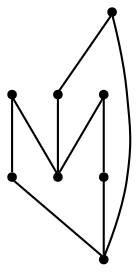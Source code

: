 graph {
  node [shape=point,comment="{\"directed\":false,\"doi\":\"10.1007/978-3-319-73915-1_14\",\"figure\":\"2\"}"]

  v0 [pos="829.6405020644182,339.451002746821"]
  v1 [pos="788.9006746137256,402.40607130006765"]
  v2 [pos="775.9402740837919,465.36546381272404"]
  v3 [pos="1124.0581826034313,498.6953059953523"]
  v4 [pos="925.9266564383429,235.75673321164936"]
  v5 [pos="1092.5782277147428,544.9855806325616"]
  v6 [pos="1042.5827245376138,604.2357790232445"]
  v7 [pos="962.9575622499701,699.7833275044666"]

  v2 -- v3 [id="-2",pos="775.9402740837919,465.36546381272404 774.7067223688703,473.3874259201723 774.7067223688703,473.3874259201723 774.7067223688703,473.3874259201723 773.4731706539487,481.41358481175365 771.0019339769551,497.46180119224084 764.8301693320319,508.2633697361874 758.6582775102735,519.0649700739532 748.7817244734351,524.6199543689977 739.2177085095819,516.9063287200534 729.6494957101607,509.1885062869759 720.3897503249921,488.2021057037288 721.6232384514959,471.5371528185955 722.8609234135679,454.8721999334621 734.5877722285799,442.52872654026174 760.508573288447,435.4318373959635 786.4335711838822,428.33078326135137 826.5565909829054,426.48051015977455 850.6229630174486,432.03549445481906 874.6976015462925,437.59047874986345 882.7197255578069,450.5507204415292 892.5963421830629,462.8941938347296 902.4686983843333,475.24186401206305 914.1997440349132,486.9685691067981 935.8032094751812,497.46180119224084 957.4024780798812,507.95083649355047 988.8824965569876,517.2105319820625 1028.6971761185935,519.6817383724185 1068.5077224330491,522.1487479786416 1116.6486058196008,517.8273002805279 1144.4238994932098,507.02986493307594 1172.1991931668185,496.22409960499624 1179.6086427738135,478.94241021521674 1179.9170465996483,459.81041593004124 1180.2212535899152,440.67845343868487 1173.4326812933225,419.6920210616187 1163.2519212662173,413.520300261928 1153.066964403544,407.3485476684182 1139.4856229747904,415.987309868151 1132.3886468523629,432.6522627532844 1125.2916707299353,449.3172156384177 1124.6707934195329,474.0041624248185 1124.3665864292661,486.35183260215194 1124.0581826034313,498.6953059953523 1124.0581826034313,498.6953059953523 1124.0581826034313,498.6953059953523"]
  v3 -- v4 [id="-3",pos="1124.0581826034313,498.6953059953523 925.9266564383429,235.75673321164936 925.9266564383429,235.75673321164936 925.9266564383429,235.75673321164936"]
  v0 -- v7 [id="-4",pos="829.6405020644182,339.451002746821 962.9575622499701,699.7833275044666 962.9575622499701,699.7833275044666 962.9575622499701,699.7833275044666"]
  v5 -- v4 [id="-5",pos="1092.5782277147428,544.9855806325616 925.9266564383429,235.75673321164936 925.9266564383429,235.75673321164936 925.9266564383429,235.75673321164936"]
  v1 -- v5 [id="-6",pos="788.9006746137256,402.40607130006765 790.4425665660643,429.5686120238728 790.4425665660643,429.5686120238728 790.4425665660643,429.5686120238728 791.9886553539711,456.72260021031576 795.0725028470663,511.03893835764865 778.0781166867955,539.2430763919349 761.0795972793742,567.4430494359071 723.9986473830188,569.530854160652 704.2746648046477,544.222974085472 684.5424157319759,518.9192590006058 682.1712036360211,466.2198273219957 701.1616938162468,430.8479635142561 720.1563808320407,395.4760997065166 760.5087004652825,377.4359687599614 793.5056206465723,371.8809526710978 826.5066740750125,366.32593658223414 852.1440615572001,373.2561625263388 872.9891079395852,396.4720728864602 893.8298938979846,419.6921482368954 909.8782751681638,459.19380660067185 937.3451650159377,496.53262682641525 964.8120548637118,533.8756120424725 1003.6973897006628,569.055790914316 1052.17179433804,578.127966457246 1100.6461989754173,587.191780225729 1158.7137430719533,570.1517874494311 1184.6636676271262,532.9046288044124 1210.6095225235663,495.6575019532126 1204.4377578786432,438.20737422360554 1182.8342288499575,409.71985787887957 1161.2308269981072,381.23234153415353 1124.1999847748978,381.70740478048947 1106.584594127389,409.07806784471177 1088.9693306567158,436.4487944965725 1090.7737155973116,490.7150891725004 1091.673873238243,517.852417397688 1092.5782277147428,544.9855806325616 1091.673873238243,517.852417397688 1091.673873238243,517.852417397688 1092.5782277147428,544.9855806325616 1092.5782277147428,544.9855806325616 1092.5782277147428,544.9855806325616"]
  v6 -- v0 [id="-7",pos="1042.5827245376138,604.2357790232445 1044.4330203157874,565.0425207056103 1044.4330203157874,565.0425207056103 1044.4330203157874,565.0425207056103 1046.2875129295292,525.85342737829 1049.9880408974586,447.46274575270775 1070.974698686057,400.247461739987 1091.961420063073,353.027980943133 1130.2258775896219,336.97979635646504 1162.0142363041452,345.62275534033097 1193.8025950186689,354.2656507365584 1219.1067156037016,387.59562009446347 1226.5161652106967,434.1941040148997 1233.9215451589591,480.79261972915526 1223.4281844704512,540.6639421715327 1191.9522992404952,581.3990735446014 1160.4723443518064,622.1342367114894 1108.0056680861019,643.7374373870209 1064.494530215299,650.5259264851769 1020.9792590973459,657.3185805736467 986.411259879994,649.2923898882461 970.058671619548,613.8038427640796 953.701886523534,578.3111306495991 955.5521823017076,515.3560303025333 953.701886523534,456.72244124121977 951.84745749821,398.0846553957731 946.2965701636892,343.77248223875404 901.2352102578293,323.711154618657 856.1780471875373,303.64989058619835 771.6187416286248,317.84786565892796 722.244179350316,338.2175297375288 672.8654838248568,358.5829970319967 658.6673983328512,385.1244137041074 656.5086987288429,433.57736751025357 654.3499991248344,482.02612453226675 664.2224825029401,552.3906472662677 690.7641608732096,590.9671690792557 717.3059028318968,629.5436590984245 760.5086368768648,636.3321799903997 794.1514882051299,619.6672271052663 827.7860094506766,603.0022742201329 851.8565147323702,562.8838475578912 856.1780471875373,512.272252397845 860.503712889855,461.6606572377989 845.0679424357775,400.55579819849083 837.3583554972482,370.0013020805894 829.6405020644182,339.451002746821 829.6405020644182,339.451002746821 829.6405020644182,339.451002746821"]
  v2 -- v7 [id="-8",pos="775.9402740837919,465.36546381272404 962.9575622499701,699.7833275044666 962.9575622499701,699.7833275044666 962.9575622499701,699.7833275044666"]
  v6 -- v4 [id="-11",pos="1042.5827245376138,604.2357790232445 925.9266564383429,235.75673321164936 925.9266564383429,235.75673321164936 925.9266564383429,235.75673321164936"]
  v1 -- v7 [id="-12",pos="788.9006746137256,402.40607130006765 962.9575622499701,699.7833275044666 962.9575622499701,699.7833275044666 962.9575622499701,699.7833275044666"]
}